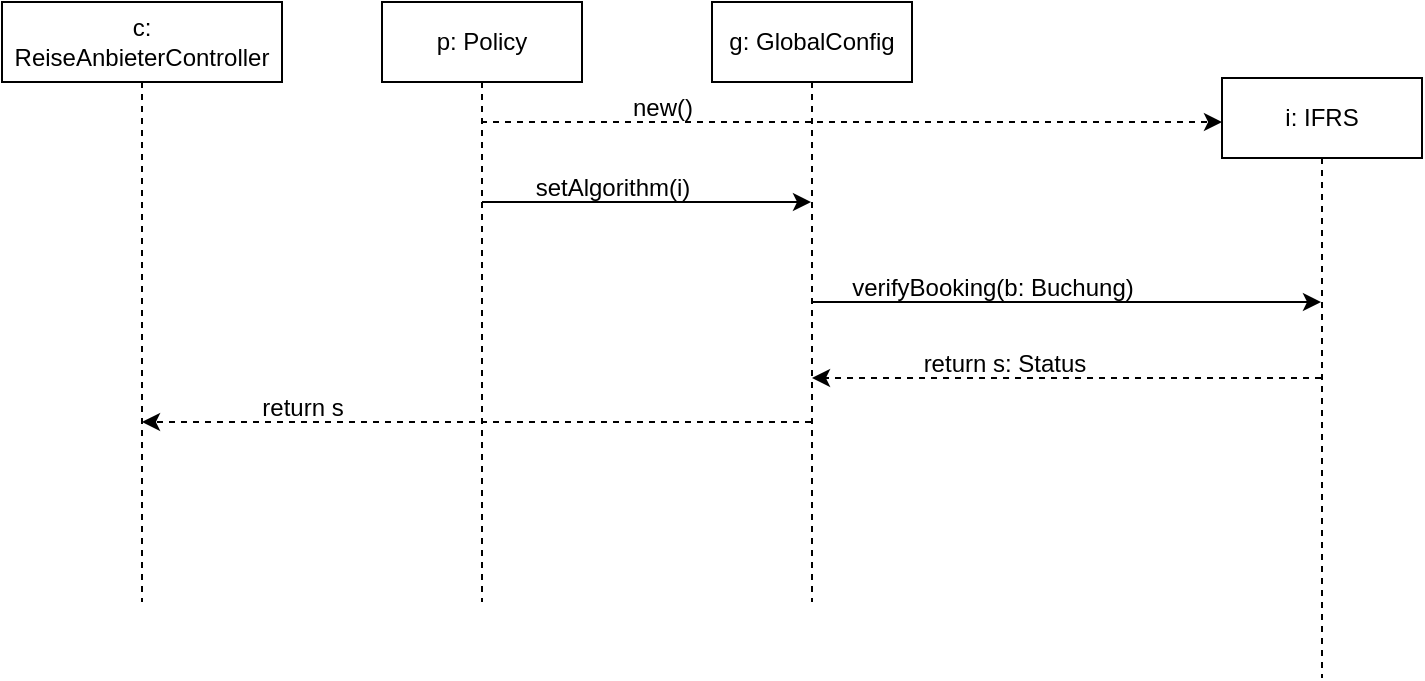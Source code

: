 <mxfile version="24.6.3" type="device">
  <diagram name="Seite-1" id="uoh9jzrujF27l4_Ufhxv">
    <mxGraphModel dx="2074" dy="1132" grid="1" gridSize="10" guides="1" tooltips="1" connect="1" arrows="1" fold="1" page="1" pageScale="1" pageWidth="1169" pageHeight="827" math="0" shadow="0">
      <root>
        <mxCell id="0" />
        <mxCell id="1" parent="0" />
        <mxCell id="8xfW-6ejKExN_eUEMc9z-2" value="i: IFRS" style="shape=umlLifeline;perimeter=lifelinePerimeter;whiteSpace=wrap;html=1;container=1;dropTarget=0;collapsible=0;recursiveResize=0;outlineConnect=0;portConstraint=eastwest;newEdgeStyle={&quot;curved&quot;:0,&quot;rounded&quot;:0};" vertex="1" parent="1">
          <mxGeometry x="620" y="78" width="100" height="300" as="geometry" />
        </mxCell>
        <mxCell id="8xfW-6ejKExN_eUEMc9z-3" value="p: Policy" style="shape=umlLifeline;perimeter=lifelinePerimeter;whiteSpace=wrap;html=1;container=1;dropTarget=0;collapsible=0;recursiveResize=0;outlineConnect=0;portConstraint=eastwest;newEdgeStyle={&quot;curved&quot;:0,&quot;rounded&quot;:0};" vertex="1" parent="1">
          <mxGeometry x="200" y="40" width="100" height="300" as="geometry" />
        </mxCell>
        <mxCell id="8xfW-6ejKExN_eUEMc9z-4" value="" style="endArrow=classic;html=1;rounded=0;dashed=1;" edge="1" parent="1">
          <mxGeometry width="50" height="50" relative="1" as="geometry">
            <mxPoint x="249.5" y="100" as="sourcePoint" />
            <mxPoint x="620" y="100" as="targetPoint" />
            <Array as="points">
              <mxPoint x="340" y="100" />
            </Array>
          </mxGeometry>
        </mxCell>
        <mxCell id="8xfW-6ejKExN_eUEMc9z-5" value="new()" style="text;html=1;align=center;verticalAlign=middle;resizable=0;points=[];autosize=1;strokeColor=none;fillColor=none;" vertex="1" parent="1">
          <mxGeometry x="315" y="78" width="50" height="30" as="geometry" />
        </mxCell>
        <mxCell id="8xfW-6ejKExN_eUEMc9z-7" value="g: GlobalConfig" style="shape=umlLifeline;perimeter=lifelinePerimeter;whiteSpace=wrap;html=1;container=1;dropTarget=0;collapsible=0;recursiveResize=0;outlineConnect=0;portConstraint=eastwest;newEdgeStyle={&quot;curved&quot;:0,&quot;rounded&quot;:0};" vertex="1" parent="1">
          <mxGeometry x="365" y="40" width="100" height="300" as="geometry" />
        </mxCell>
        <mxCell id="8xfW-6ejKExN_eUEMc9z-8" value="" style="endArrow=classic;html=1;rounded=0;" edge="1" parent="1" source="8xfW-6ejKExN_eUEMc9z-3" target="8xfW-6ejKExN_eUEMc9z-7">
          <mxGeometry width="50" height="50" relative="1" as="geometry">
            <mxPoint x="600" y="500" as="sourcePoint" />
            <mxPoint x="650" y="450" as="targetPoint" />
            <Array as="points">
              <mxPoint x="340" y="140" />
            </Array>
          </mxGeometry>
        </mxCell>
        <mxCell id="8xfW-6ejKExN_eUEMc9z-10" value="setAlgorithm(i)" style="text;html=1;align=center;verticalAlign=middle;resizable=0;points=[];autosize=1;strokeColor=none;fillColor=none;" vertex="1" parent="1">
          <mxGeometry x="265" y="118" width="100" height="30" as="geometry" />
        </mxCell>
        <mxCell id="8xfW-6ejKExN_eUEMc9z-11" value="c: ReiseAnbieterController" style="shape=umlLifeline;perimeter=lifelinePerimeter;whiteSpace=wrap;html=1;container=1;dropTarget=0;collapsible=0;recursiveResize=0;outlineConnect=0;portConstraint=eastwest;newEdgeStyle={&quot;curved&quot;:0,&quot;rounded&quot;:0};" vertex="1" parent="1">
          <mxGeometry x="10" y="40" width="140" height="300" as="geometry" />
        </mxCell>
        <mxCell id="8xfW-6ejKExN_eUEMc9z-15" value="" style="endArrow=classic;html=1;rounded=0;" edge="1" parent="1" source="8xfW-6ejKExN_eUEMc9z-7" target="8xfW-6ejKExN_eUEMc9z-2">
          <mxGeometry width="50" height="50" relative="1" as="geometry">
            <mxPoint x="560" y="500" as="sourcePoint" />
            <mxPoint x="610" y="450" as="targetPoint" />
          </mxGeometry>
        </mxCell>
        <mxCell id="8xfW-6ejKExN_eUEMc9z-16" value="verifyBooking(b: Buchung)" style="text;html=1;align=center;verticalAlign=middle;resizable=0;points=[];autosize=1;strokeColor=none;fillColor=none;" vertex="1" parent="1">
          <mxGeometry x="425" y="168" width="160" height="30" as="geometry" />
        </mxCell>
        <mxCell id="8xfW-6ejKExN_eUEMc9z-17" value="" style="endArrow=classic;html=1;rounded=0;dashed=1;" edge="1" parent="1" source="8xfW-6ejKExN_eUEMc9z-2" target="8xfW-6ejKExN_eUEMc9z-7">
          <mxGeometry width="50" height="50" relative="1" as="geometry">
            <mxPoint x="560" y="500" as="sourcePoint" />
            <mxPoint x="610" y="450" as="targetPoint" />
          </mxGeometry>
        </mxCell>
        <mxCell id="8xfW-6ejKExN_eUEMc9z-19" value="return s: Status" style="text;html=1;align=center;verticalAlign=middle;resizable=0;points=[];autosize=1;strokeColor=none;fillColor=none;" vertex="1" parent="1">
          <mxGeometry x="461" y="206" width="100" height="30" as="geometry" />
        </mxCell>
        <mxCell id="8xfW-6ejKExN_eUEMc9z-20" value="" style="endArrow=classic;html=1;rounded=0;dashed=1;" edge="1" parent="1" source="8xfW-6ejKExN_eUEMc9z-7" target="8xfW-6ejKExN_eUEMc9z-11">
          <mxGeometry width="50" height="50" relative="1" as="geometry">
            <mxPoint x="560" y="500" as="sourcePoint" />
            <mxPoint x="610" y="450" as="targetPoint" />
            <Array as="points">
              <mxPoint x="230" y="250" />
            </Array>
          </mxGeometry>
        </mxCell>
        <mxCell id="8xfW-6ejKExN_eUEMc9z-21" value="return s" style="text;html=1;align=center;verticalAlign=middle;resizable=0;points=[];autosize=1;strokeColor=none;fillColor=none;" vertex="1" parent="1">
          <mxGeometry x="130" y="228" width="60" height="30" as="geometry" />
        </mxCell>
      </root>
    </mxGraphModel>
  </diagram>
</mxfile>

